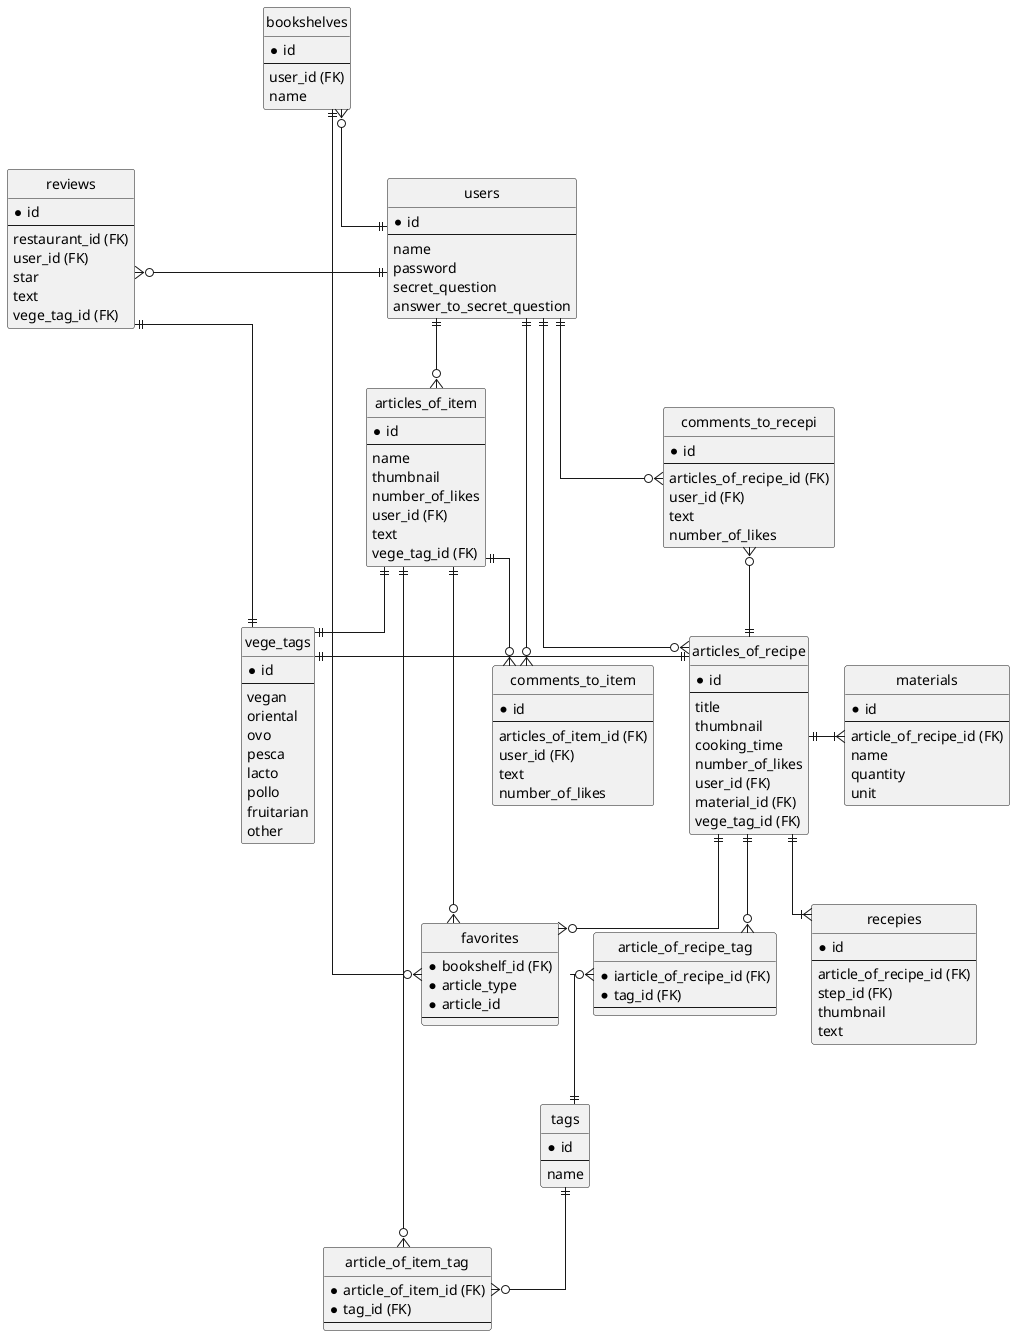 @startuml VegEvery
' hide the spot
hide circle

' avoid problems with angled crows feet
skinparam linetype ortho


entity "users" as users {
* id
--
name
password
secret_question
answer_to_secret_question
}


entity "articles_of_recipe" as articles_of_recipe {
  *id
  --
title
thumbnail
cooking_time
number_of_likes
user_id (FK)
material_id (FK)
vege_tag_id (FK)
}


entity "recepies" as recepies {
  *id
  --
article_of_recipe_id (FK)
step_id (FK)
thumbnail
text
}

entity "materials" as materials {
  *id
  --
article_of_recipe_id (FK)
name
quantity
unit
}

entity "articles_of_item" as articles_of_item {
  *id
  --
name
thumbnail
number_of_likes
user_id (FK)
text
vege_tag_id (FK)
}

entity "comments_to_recepi" as comments_to_recepi {
  *id
  --
articles_of_recipe_id (FK)
user_id (FK)
text
number_of_likes
}

entity "comments_to_item" as comments_to_item {
  *id
  --
articles_of_item_id (FK)
user_id (FK)
text
number_of_likes
}

entity "tags" as tags {
  *id
  --
name
}

entity "article_of_recipe_tag" as article_of_recipe_tag {
  *iarticle_of_recipe_id (FK)
  *tag_id (FK)
  --
}

entity "article_of_item_tag" as article_of_item_tag {
  *article_of_item_id (FK)
  *tag_id (FK)
 --
}

entity "vege_tags" as vege_tags {
  *id
  --
vegan
oriental
ovo
pesca
lacto
pollo
fruitarian
other
}

entity "reviews" as reviews {
  *id
  --
restaurant_id (FK)
user_id (FK)
star
text
vege_tag_id (FK)
}

entity "bookshelves" as bookshelves {
  *id
  --
user_id (FK)
name
}

entity "favorites" as favorites {
   *bookshelf_id (FK)
   *article_type
   *article_id
  --
}

users ||--o{articles_of_recipe
articles_of_recipe ||--|{ recepies
articles_of_recipe ||-r-|{ materials
articles_of_recipe ||-d-o{ article_of_recipe_tag
tags ||-u-o{ article_of_recipe_tag
articles_of_recipe ||-l-|| vege_tags
articles_of_recipe ||-u-o{ comments_to_recepi
users ||--o{ comments_to_recepi
users ||-d-o{articles_of_item
articles_of_item ||--o{ article_of_item_tag
tags ||--o{ article_of_item_tag
articles_of_item ||--|| vege_tags
articles_of_item ||-d-o{ comments_to_item
users ||--o{ comments_to_item
users ||-u-o{bookshelves
bookshelves ||-r-o{favorites
articles_of_recipe ||--o{favorites
articles_of_item ||--o{favorites
users ||-l-o{reviews
vege_tags ||--|| reviews
@enduml
